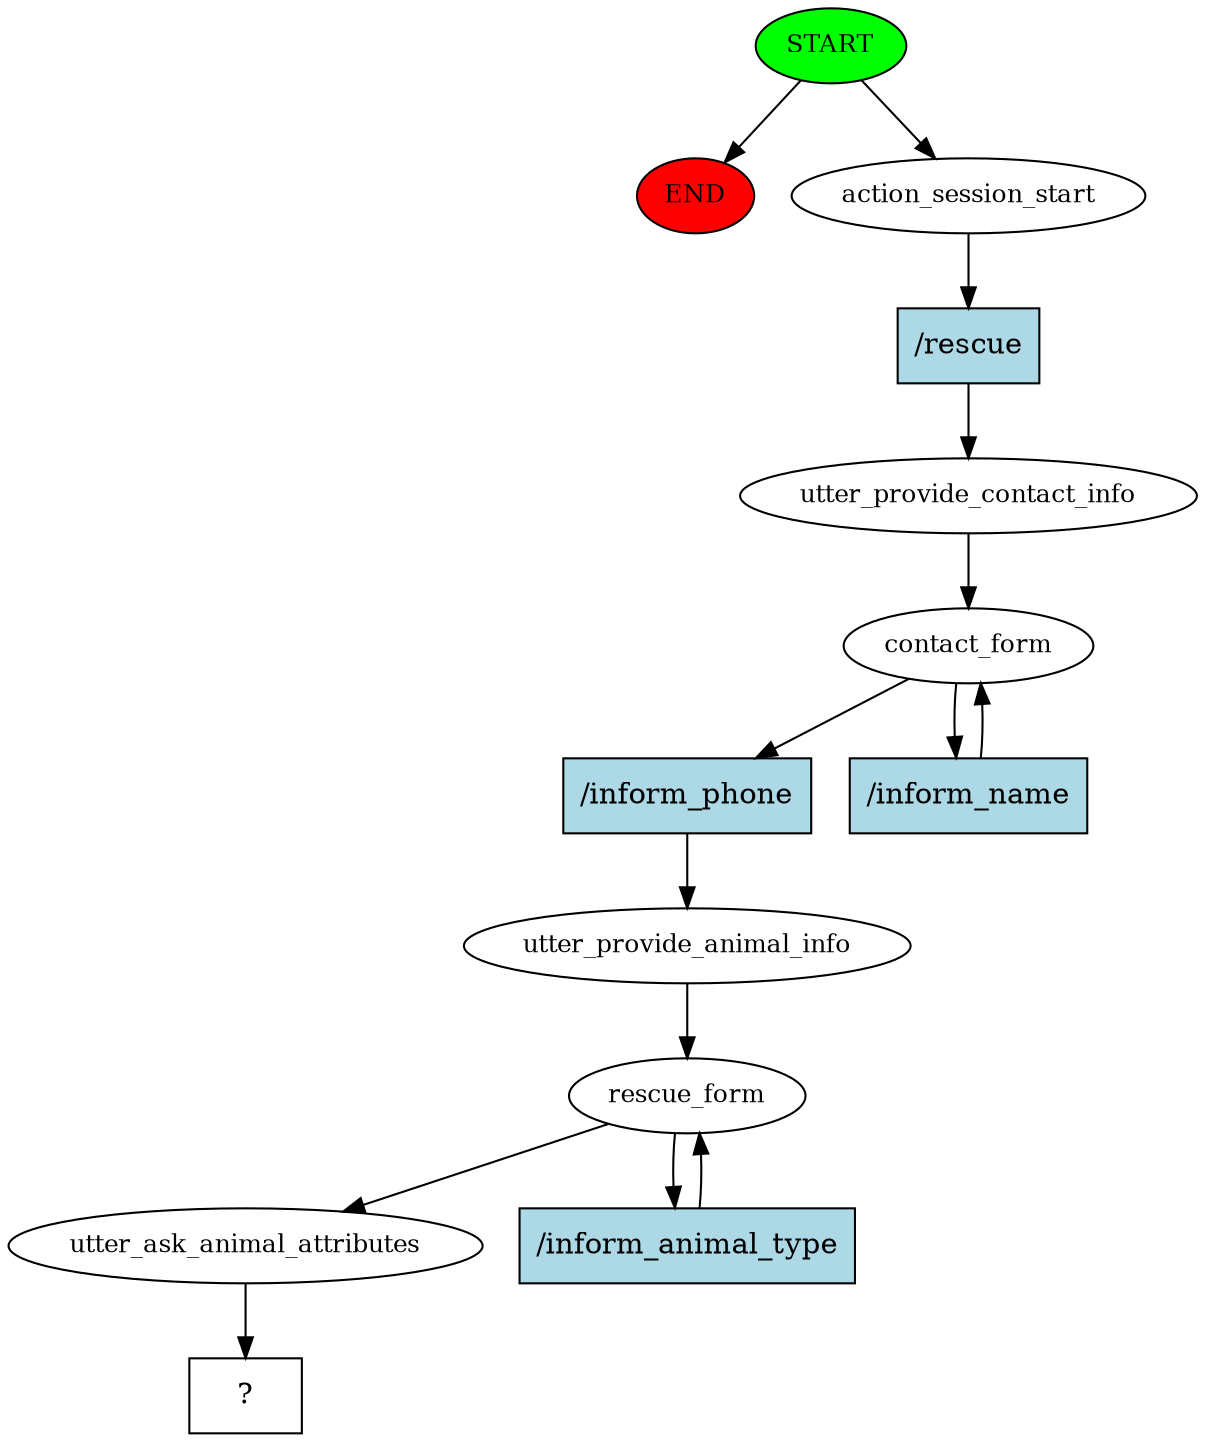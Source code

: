 digraph  {
0 [class="start active", fillcolor=green, fontsize=12, label=START, style=filled];
"-1" [class=end, fillcolor=red, fontsize=12, label=END, style=filled];
1 [class=active, fontsize=12, label=action_session_start];
2 [class=active, fontsize=12, label=utter_provide_contact_info];
3 [class=active, fontsize=12, label=contact_form];
5 [class=active, fontsize=12, label=utter_provide_animal_info];
6 [class=active, fontsize=12, label=rescue_form];
8 [class=active, fontsize=12, label=utter_ask_animal_attributes];
9 [class="intent dashed active", label="  ?  ", shape=rect];
10 [class="intent active", fillcolor=lightblue, label="/rescue", shape=rect, style=filled];
11 [class="intent active", fillcolor=lightblue, label="/inform_phone", shape=rect, style=filled];
12 [class="intent active", fillcolor=lightblue, label="/inform_name", shape=rect, style=filled];
13 [class="intent active", fillcolor=lightblue, label="/inform_animal_type", shape=rect, style=filled];
0 -> "-1"  [class="", key=NONE, label=""];
0 -> 1  [class=active, key=NONE, label=""];
1 -> 10  [class=active, key=0];
2 -> 3  [class=active, key=NONE, label=""];
3 -> 11  [class=active, key=0];
3 -> 12  [class=active, key=0];
5 -> 6  [class=active, key=NONE, label=""];
6 -> 8  [class=active, key=NONE, label=""];
6 -> 13  [class=active, key=0];
8 -> 9  [class=active, key=NONE, label=""];
10 -> 2  [class=active, key=0];
11 -> 5  [class=active, key=0];
12 -> 3  [class=active, key=0];
13 -> 6  [class=active, key=0];
}
